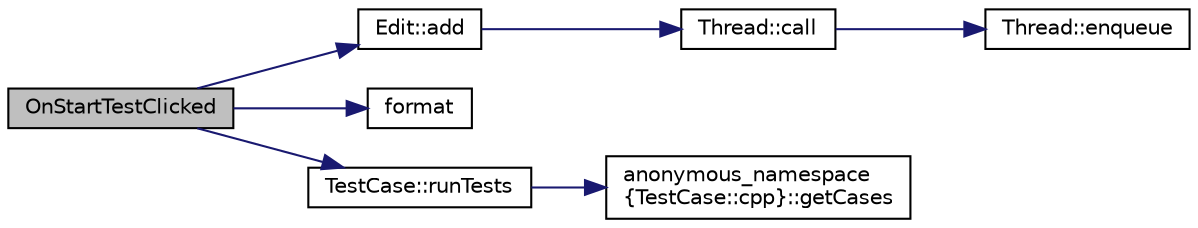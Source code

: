 digraph "OnStartTestClicked"
{
 // INTERACTIVE_SVG=YES
 // LATEX_PDF_SIZE
  edge [fontname="Helvetica",fontsize="10",labelfontname="Helvetica",labelfontsize="10"];
  node [fontname="Helvetica",fontsize="10",shape=record];
  rankdir="LR";
  Node1 [label="OnStartTestClicked",height=0.2,width=0.4,color="black", fillcolor="grey75", style="filled", fontcolor="black",tooltip=" "];
  Node1 -> Node2 [color="midnightblue",fontsize="10",style="solid",fontname="Helvetica"];
  Node2 [label="Edit::add",height=0.2,width=0.4,color="black", fillcolor="white", style="filled",URL="$class_edit.html#a3ced1bcf14de542e25d512991bcfed2f",tooltip=" "];
  Node2 -> Node3 [color="midnightblue",fontsize="10",style="solid",fontname="Helvetica"];
  Node3 [label="Thread::call",height=0.2,width=0.4,color="black", fillcolor="white", style="filled",URL="$class_thread.html#adb11ad65376e640d84d47f0394f94f10",tooltip="The code that will be enqued in the threads task queue."];
  Node3 -> Node4 [color="midnightblue",fontsize="10",style="solid",fontname="Helvetica"];
  Node4 [label="Thread::enqueue",height=0.2,width=0.4,color="black", fillcolor="white", style="filled",URL="$class_thread.html#a1333a7179253857c1431b82e162272fd",tooltip=" "];
  Node1 -> Node5 [color="midnightblue",fontsize="10",style="solid",fontname="Helvetica"];
  Node5 [label="format",height=0.2,width=0.4,color="black", fillcolor="white", style="filled",URL="$output_8hpp.html#a40ccb49bbe6f7e94ed2bc2dc6cd7e8d0",tooltip=" "];
  Node1 -> Node6 [color="midnightblue",fontsize="10",style="solid",fontname="Helvetica"];
  Node6 [label="TestCase::runTests",height=0.2,width=0.4,color="black", fillcolor="white", style="filled",URL="$class_test_case.html#a67dbda1a6ccebdf1c834c54fce361a6a",tooltip=" "];
  Node6 -> Node7 [color="midnightblue",fontsize="10",style="solid",fontname="Helvetica"];
  Node7 [label="anonymous_namespace\l\{TestCase::cpp\}::getCases",height=0.2,width=0.4,color="black", fillcolor="white", style="filled",URL="$namespaceanonymous__namespace_02_test_case_8cpp_03.html#a4073e77346d8adea8ac92f2e309de1aa",tooltip=" "];
}
